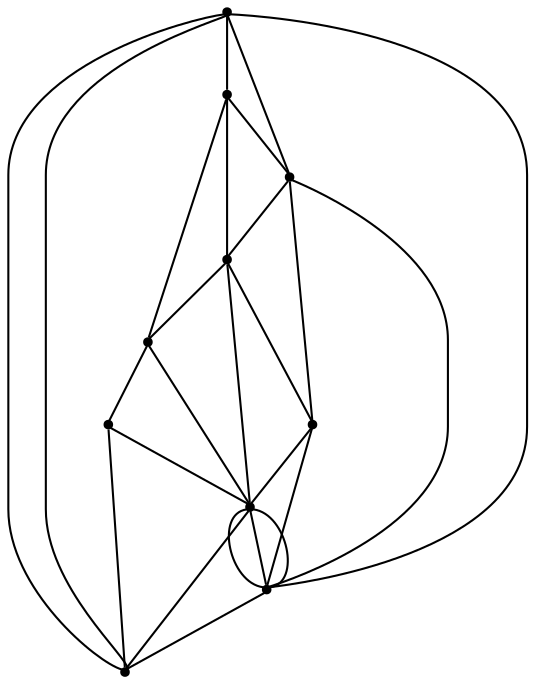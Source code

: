 graph {
  node [shape=point,comment="{\"directed\":false,\"doi\":\"10.1007/978-3-540-70904-6_15\",\"figure\":\"1 (2)\"}"]

  v0 [pos="574.1578465661337,252.79877980550123"]
  v1 [pos="494.18044603924415,332.9216639200846"]
  v2 [pos="374.2123183139535,372.9810078938802"]
  v3 [pos="254.2441746911337,292.8612391153971"]
  v4 [pos="534.1691542514534,493.16228230794275"]
  v5 [pos="454.18970294331393,533.2227071126302"]
  v6 [pos="414.20099473110463,413.04251352945965"]
  v7 [pos="334.22154342296506,573.2821146647136"]
  v8 [pos="294.2328511082849,453.1018575032552"]
  v9 [pos="214.2533839026163,613.3435567220052"]

  v9 -- v3 [id="-2",pos="214.2533839026163,613.3435567220052 254.2441746911337,292.8612391153971 254.2441746911337,292.8612391153971 254.2441746911337,292.8612391153971"]
  v9 -- v7 [id="-3",pos="214.2533839026163,613.3435567220052 334.22154342296506,573.2821146647136 334.22154342296506,573.2821146647136 334.22154342296506,573.2821146647136"]
  v9 -- v8 [id="-4",pos="214.2533839026163,613.3435567220052 294.2328511082849,453.1018575032552 294.2328511082849,453.1018575032552 294.2328511082849,453.1018575032552"]
  v9 -- v0 [id="-8",pos="214.2533839026163,613.3435567220052 214.25233466569767,252.79769897460938 214.25233466569767,252.79769897460938 214.25233466569767,252.79769897460938 574.1578465661337,252.79877980550123 574.1578465661337,252.79877980550123 574.1578465661337,252.79877980550123"]
  v9 -- v0 [id="-9",pos="214.2533839026163,613.3435567220052 574.1568132267441,613.3435567220052 574.1568132267441,613.3435567220052 574.1568132267441,613.3435567220052 574.1578465661337,252.79877980550123 574.1578465661337,252.79877980550123 574.1578465661337,252.79877980550123"]
  v1 -- v3 [id="-108",pos="494.18044603924415,332.9216639200846 254.24314135174419,332.9228719075521 254.24314135174419,332.9228719075521 254.24314135174419,332.9228719075521 254.2441746911337,292.8612391153971 254.2441746911337,292.8612391153971 254.2441746911337,292.8612391153971"]
  v3 -- v1 [id="-117",pos="254.2441746911337,292.8612391153971 494.18044603924415,332.9216639200846 494.18044603924415,332.9216639200846 494.18044603924415,332.9216639200846"]
  v3 -- v0 [id="-119",pos="254.2441746911337,292.8612391153971 574.1578465661337,252.79877980550123 574.1578465661337,252.79877980550123 574.1578465661337,252.79877980550123"]
  v3 -- v1 [id="-126",pos="254.2441746911337,292.8612391153971 495.84641170058137,291.19364420572913 495.84641170058137,291.19364420572913 495.84641170058137,291.19364420572913 494.18044603924415,332.9216639200846 494.18044603924415,332.9216639200846 494.18044603924415,332.9216639200846"]
  v8 -- v6 [id="-192",pos="294.2328511082849,453.1018575032552 414.20099473110463,413.04251352945965 414.20099473110463,413.04251352945965 414.20099473110463,413.04251352945965"]
  v8 -- v2 [id="-193",pos="294.2328511082849,453.1018575032552 374.2123183139535,372.9810078938802 374.2123183139535,372.9810078938802 374.2123183139535,372.9810078938802"]
  v8 -- v3 [id="-194",pos="294.2328511082849,453.1018575032552 254.2441746911337,292.8612391153971 254.2441746911337,292.8612391153971 254.2441746911337,292.8612391153971"]
  v7 -- v5 [id="-204",pos="334.22154342296506,573.2821146647136 454.18970294331393,533.2227071126302 454.18970294331393,533.2227071126302 454.18970294331393,533.2227071126302"]
  v7 -- v8 [id="-205",pos="334.22154342296506,573.2821146647136 294.2328511082849,453.1018575032552 294.2328511082849,453.1018575032552 294.2328511082849,453.1018575032552"]
  v7 -- v6 [id="-206",pos="334.22154342296506,573.2821146647136 414.20099473110463,413.04251352945965 414.20099473110463,413.04251352945965 414.20099473110463,413.04251352945965"]
  v2 -- v3 [id="-267",pos="374.2123183139535,372.9810078938802 254.2441746911337,292.8612391153971 254.2441746911337,292.8612391153971 254.2441746911337,292.8612391153971"]
  v2 -- v1 [id="-268",pos="374.2123183139535,372.9810078938802 494.18044603924415,332.9216639200846 494.18044603924415,332.9216639200846 494.18044603924415,332.9216639200846"]
  v6 -- v5 [id="-342",pos="414.20099473110463,413.04251352945965 454.18970294331393,533.2227071126302 454.18970294331393,533.2227071126302 454.18970294331393,533.2227071126302"]
  v6 -- v2 [id="-343",pos="414.20099473110463,413.04251352945965 374.2123183139535,372.9810078938802 374.2123183139535,372.9810078938802 374.2123183139535,372.9810078938802"]
  v6 -- v1 [id="-344",pos="414.20099473110463,413.04251352945965 494.18044603924415,332.9216639200846 494.18044603924415,332.9216639200846 494.18044603924415,332.9216639200846"]
  v5 -- v4 [id="-354",pos="454.18970294331393,533.2227071126302 534.1691542514534,493.16228230794275 534.1691542514534,493.16228230794275 534.1691542514534,493.16228230794275"]
  v5 -- v1 [id="-355",pos="454.18970294331393,533.2227071126302 494.18044603924415,332.9216639200846 494.18044603924415,332.9216639200846 494.18044603924415,332.9216639200846"]
  v1 -- v0 [id="-418",pos="494.18044603924415,332.9216639200846 574.1578465661337,252.79877980550123 574.1578465661337,252.79877980550123 574.1578465661337,252.79877980550123"]
  v4 -- v1 [id="-504",pos="534.1691542514534,493.16228230794275 494.18044603924415,332.9216639200846 494.18044603924415,332.9216639200846 494.18044603924415,332.9216639200846"]
  v4 -- v0 [id="-505",pos="534.1691542514534,493.16228230794275 574.1578465661337,252.79877980550123 574.1578465661337,252.79877980550123 574.1578465661337,252.79877980550123"]
}